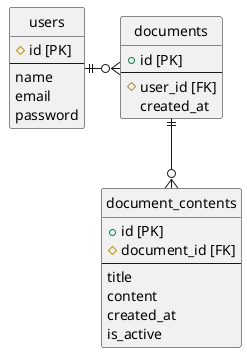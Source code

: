 @startuml

hide circle
skinparam linetype ortho


' 記事マスタ
' created_at が作成日の役割を果たし、記事内容は全て別テーブルに切り出して保存する
entity documents {
  + id [PK]
  --
  # user_id [FK]
  created_at
}

' 記事内容マスタ
' 全履歴も兼ねるテーブル
' created_at は作成日であり、アプリケーション側では更新日になるイメージ
' is_active フラグが有効かされている内容が反映される。バージョン切り替えの際にはこのフラグをスイッチする。
entity document_contents {
  + id [PK]
  # document_id [FK]
  --
  title
  content
  created_at
  is_active
}

entity users {
  # id [PK]
  --
  name
  email
  password
}

users ||-r-o{ documents
documents ||--o{ document_contents


@enduml
